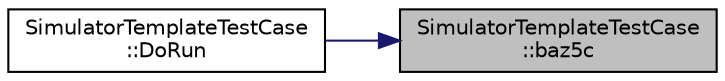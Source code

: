 digraph "SimulatorTemplateTestCase::baz5c"
{
 // LATEX_PDF_SIZE
  edge [fontname="Helvetica",fontsize="10",labelfontname="Helvetica",labelfontsize="10"];
  node [fontname="Helvetica",fontsize="10",shape=record];
  rankdir="RL";
  Node1 [label="SimulatorTemplateTestCase\l::baz5c",height=0.2,width=0.4,color="black", fillcolor="grey75", style="filled", fontcolor="black",tooltip=" "];
  Node1 -> Node2 [dir="back",color="midnightblue",fontsize="10",style="solid",fontname="Helvetica"];
  Node2 [label="SimulatorTemplateTestCase\l::DoRun",height=0.2,width=0.4,color="black", fillcolor="white", style="filled",URL="$class_simulator_template_test_case.html#a31db3029349f8d2860e1d0e012fa11de",tooltip="Implementation to actually run this TestCase."];
}
